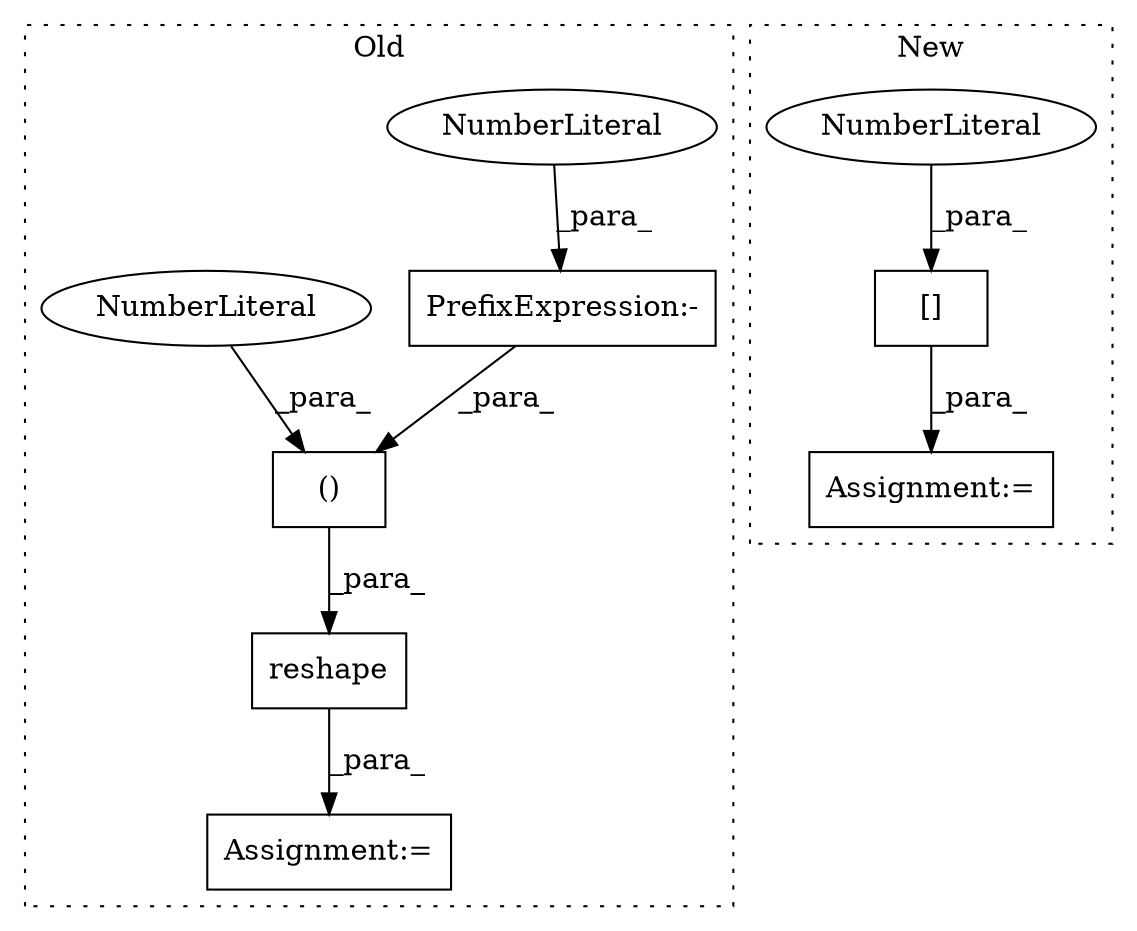 digraph G {
subgraph cluster0 {
1 [label="reshape" a="32" s="3838,3877" l="8,2" shape="box"];
3 [label="Assignment:=" a="7" s="3823" l="1" shape="box"];
4 [label="PrefixExpression:-" a="38" s="3875" l="1" shape="box"];
5 [label="NumberLiteral" a="34" s="3876" l="1" shape="ellipse"];
7 [label="()" a="106" s="3861" l="16" shape="box"];
8 [label="NumberLiteral" a="34" s="3861" l="1" shape="ellipse"];
label = "Old";
style="dotted";
}
subgraph cluster1 {
2 [label="[]" a="2" s="3109,3133" l="23,1" shape="box"];
6 [label="NumberLiteral" a="34" s="3132" l="1" shape="ellipse"];
9 [label="Assignment:=" a="7" s="3108" l="1" shape="box"];
label = "New";
style="dotted";
}
1 -> 3 [label="_para_"];
2 -> 9 [label="_para_"];
4 -> 7 [label="_para_"];
5 -> 4 [label="_para_"];
6 -> 2 [label="_para_"];
7 -> 1 [label="_para_"];
8 -> 7 [label="_para_"];
}